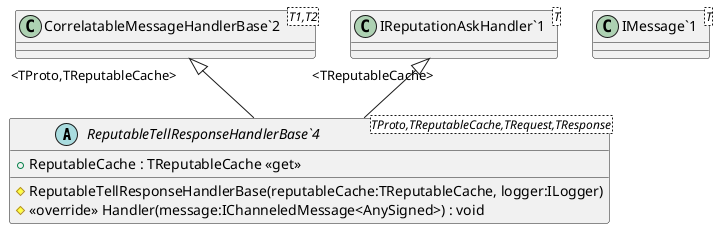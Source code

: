 @startuml
abstract class "ReputableTellResponseHandlerBase`4"<TProto,TReputableCache,TRequest,TResponse> {
    + ReputableCache : TReputableCache <<get>>
    # ReputableTellResponseHandlerBase(reputableCache:TReputableCache, logger:ILogger)
    # <<override>> Handler(message:IChanneledMessage<AnySigned>) : void
}
class "CorrelatableMessageHandlerBase`2"<T1,T2> {
}
class "IReputationAskHandler`1"<T> {
}
class "IMessage`1"<T> {
}
"CorrelatableMessageHandlerBase`2" "<TProto,TReputableCache>" <|-- "ReputableTellResponseHandlerBase`4"
"IReputationAskHandler`1" "<TReputableCache>" <|-- "ReputableTellResponseHandlerBase`4"
@enduml
